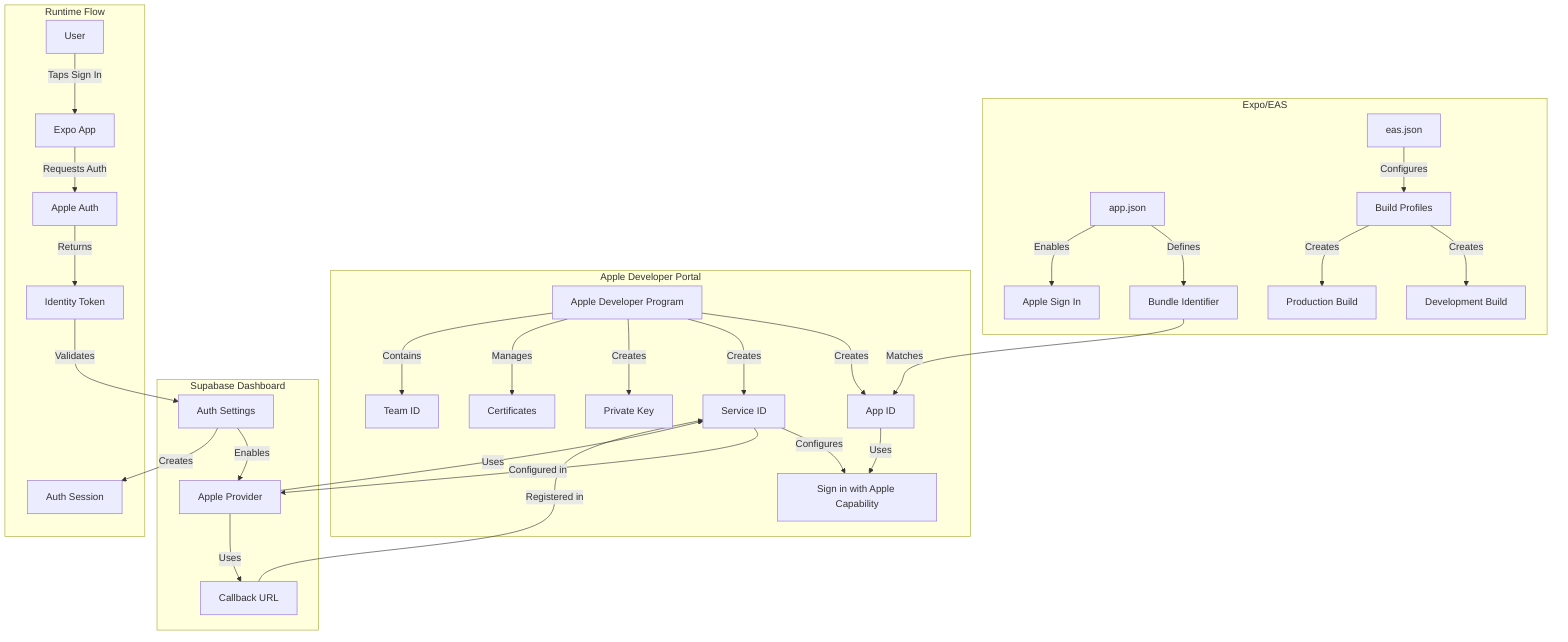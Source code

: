 graph TD
    subgraph "Apple Developer Portal"
        ADP[Apple Developer Program] --> |Creates| AppID[App ID]
        ADP --> |Creates| SID[Service ID]
        ADP --> |Creates| Key[Private Key]
        ADP --> |Manages| Cert[Certificates]
        ADP --> |Contains| TeamID[Team ID]
        AppID --> |Uses| SIWA[Sign in with Apple Capability]
        SID --> |Configures| SIWA
    end

    subgraph "Expo/EAS"
        app.json --> |Defines| BundleID[Bundle Identifier]
        app.json --> |Enables| ExpASIWA[Apple Sign In]
        eas.json --> |Configures| Build[Build Profiles]
        Build --> |Creates| DevBuild[Development Build]
        Build --> |Creates| ProdBuild[Production Build]
        BundleID --> |Matches| AppID
    end

    subgraph "Supabase Dashboard"
        SupaAuth[Auth Settings] --> |Enables| Provider[Apple Provider]
        Provider --> |Uses| SID
        Provider --> |Uses| CallbackURL[Callback URL]
    end

    subgraph "Runtime Flow"
        User[User] --> |Taps Sign In| App[Expo App]
        App --> |Requests Auth| AppleAuth[Apple Auth]
        AppleAuth --> |Returns| Token[Identity Token]
        Token --> |Validates| SupaAuth
        SupaAuth --> |Creates| Session[Auth Session]
    end

    SID --> |Configured in| Provider
    CallbackURL --> |Registered in| SID